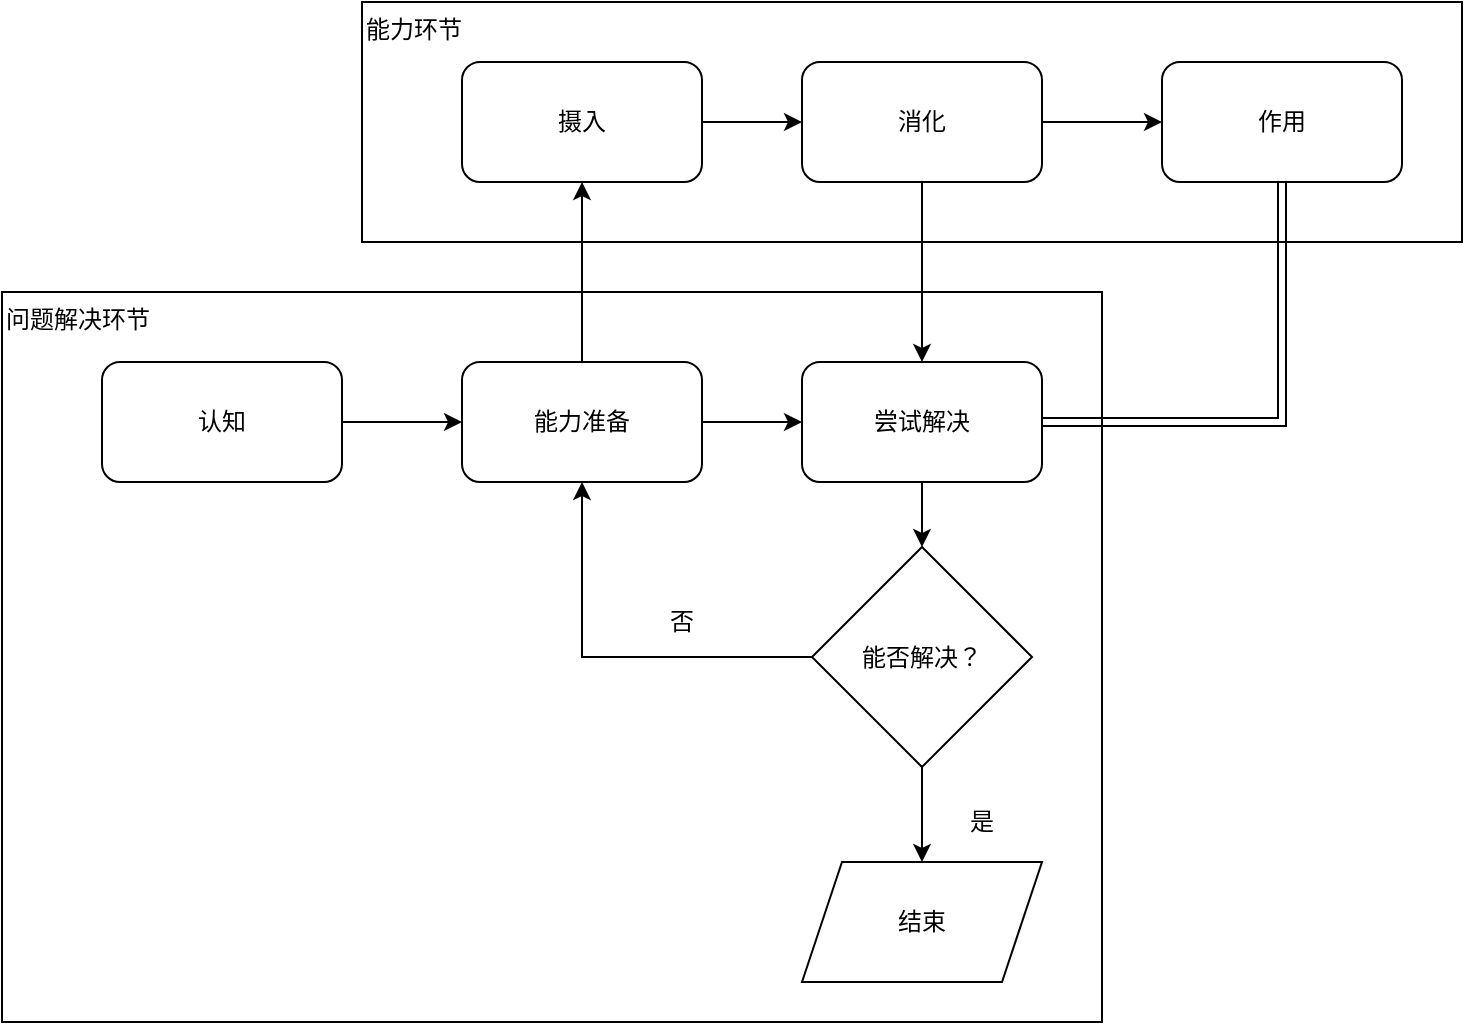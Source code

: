 <mxfile version="13.7.9" type="github">
  <diagram id="uEF08oMdAxQOUfXcBryF" name="Page-1">
    <mxGraphModel dx="1021" dy="529" grid="1" gridSize="10" guides="1" tooltips="1" connect="1" arrows="1" fold="1" page="1" pageScale="1" pageWidth="827" pageHeight="1169" math="0" shadow="0">
      <root>
        <mxCell id="0" />
        <mxCell id="1" parent="0" />
        <mxCell id="IiR49pN4byI8YeOL9Al6-10" value="问题解决环节" style="rounded=0;whiteSpace=wrap;html=1;align=left;verticalAlign=top;" vertex="1" parent="1">
          <mxGeometry x="60" y="215" width="550" height="365" as="geometry" />
        </mxCell>
        <mxCell id="IiR49pN4byI8YeOL9Al6-9" value="能力环节" style="rounded=0;whiteSpace=wrap;html=1;align=left;verticalAlign=top;" vertex="1" parent="1">
          <mxGeometry x="240" y="70" width="550" height="120" as="geometry" />
        </mxCell>
        <mxCell id="IiR49pN4byI8YeOL9Al6-3" style="edgeStyle=orthogonalEdgeStyle;rounded=0;orthogonalLoop=1;jettySize=auto;html=1;" edge="1" parent="1" source="IiR49pN4byI8YeOL9Al6-1" target="IiR49pN4byI8YeOL9Al6-2">
          <mxGeometry relative="1" as="geometry" />
        </mxCell>
        <mxCell id="IiR49pN4byI8YeOL9Al6-1" value="认知" style="rounded=1;whiteSpace=wrap;html=1;" vertex="1" parent="1">
          <mxGeometry x="110" y="250" width="120" height="60" as="geometry" />
        </mxCell>
        <mxCell id="IiR49pN4byI8YeOL9Al6-5" value="" style="edgeStyle=orthogonalEdgeStyle;rounded=0;orthogonalLoop=1;jettySize=auto;html=1;" edge="1" parent="1" source="IiR49pN4byI8YeOL9Al6-2" target="IiR49pN4byI8YeOL9Al6-4">
          <mxGeometry relative="1" as="geometry" />
        </mxCell>
        <mxCell id="IiR49pN4byI8YeOL9Al6-11" style="edgeStyle=orthogonalEdgeStyle;rounded=0;orthogonalLoop=1;jettySize=auto;html=1;entryX=0.5;entryY=1;entryDx=0;entryDy=0;" edge="1" parent="1" source="IiR49pN4byI8YeOL9Al6-2" target="IiR49pN4byI8YeOL9Al6-6">
          <mxGeometry relative="1" as="geometry" />
        </mxCell>
        <mxCell id="IiR49pN4byI8YeOL9Al6-2" value="能力准备" style="rounded=1;whiteSpace=wrap;html=1;" vertex="1" parent="1">
          <mxGeometry x="290" y="250" width="120" height="60" as="geometry" />
        </mxCell>
        <mxCell id="IiR49pN4byI8YeOL9Al6-18" value="" style="edgeStyle=orthogonalEdgeStyle;rounded=0;orthogonalLoop=1;jettySize=auto;html=1;" edge="1" parent="1" source="IiR49pN4byI8YeOL9Al6-4" target="IiR49pN4byI8YeOL9Al6-17">
          <mxGeometry relative="1" as="geometry" />
        </mxCell>
        <mxCell id="IiR49pN4byI8YeOL9Al6-4" value="尝试解决" style="rounded=1;whiteSpace=wrap;html=1;" vertex="1" parent="1">
          <mxGeometry x="460" y="250" width="120" height="60" as="geometry" />
        </mxCell>
        <mxCell id="IiR49pN4byI8YeOL9Al6-12" value="" style="edgeStyle=orthogonalEdgeStyle;rounded=0;orthogonalLoop=1;jettySize=auto;html=1;" edge="1" parent="1" source="IiR49pN4byI8YeOL9Al6-6" target="IiR49pN4byI8YeOL9Al6-7">
          <mxGeometry relative="1" as="geometry" />
        </mxCell>
        <mxCell id="IiR49pN4byI8YeOL9Al6-6" value="摄入" style="rounded=1;whiteSpace=wrap;html=1;" vertex="1" parent="1">
          <mxGeometry x="290" y="100" width="120" height="60" as="geometry" />
        </mxCell>
        <mxCell id="IiR49pN4byI8YeOL9Al6-13" value="" style="edgeStyle=orthogonalEdgeStyle;rounded=0;orthogonalLoop=1;jettySize=auto;html=1;" edge="1" parent="1" source="IiR49pN4byI8YeOL9Al6-7" target="IiR49pN4byI8YeOL9Al6-8">
          <mxGeometry relative="1" as="geometry" />
        </mxCell>
        <mxCell id="IiR49pN4byI8YeOL9Al6-15" style="edgeStyle=orthogonalEdgeStyle;rounded=0;orthogonalLoop=1;jettySize=auto;html=1;" edge="1" parent="1" source="IiR49pN4byI8YeOL9Al6-7" target="IiR49pN4byI8YeOL9Al6-4">
          <mxGeometry relative="1" as="geometry" />
        </mxCell>
        <mxCell id="IiR49pN4byI8YeOL9Al6-7" value="消化" style="rounded=1;whiteSpace=wrap;html=1;" vertex="1" parent="1">
          <mxGeometry x="460" y="100" width="120" height="60" as="geometry" />
        </mxCell>
        <mxCell id="IiR49pN4byI8YeOL9Al6-16" style="edgeStyle=orthogonalEdgeStyle;rounded=0;orthogonalLoop=1;jettySize=auto;html=1;entryX=1;entryY=0.5;entryDx=0;entryDy=0;shape=link;" edge="1" parent="1" source="IiR49pN4byI8YeOL9Al6-8" target="IiR49pN4byI8YeOL9Al6-4">
          <mxGeometry relative="1" as="geometry">
            <Array as="points">
              <mxPoint x="700" y="280" />
            </Array>
          </mxGeometry>
        </mxCell>
        <mxCell id="IiR49pN4byI8YeOL9Al6-8" value="作用" style="rounded=1;whiteSpace=wrap;html=1;" vertex="1" parent="1">
          <mxGeometry x="640" y="100" width="120" height="60" as="geometry" />
        </mxCell>
        <mxCell id="IiR49pN4byI8YeOL9Al6-20" style="edgeStyle=orthogonalEdgeStyle;rounded=0;orthogonalLoop=1;jettySize=auto;html=1;" edge="1" parent="1" source="IiR49pN4byI8YeOL9Al6-17">
          <mxGeometry relative="1" as="geometry">
            <mxPoint x="520" y="500" as="targetPoint" />
          </mxGeometry>
        </mxCell>
        <mxCell id="IiR49pN4byI8YeOL9Al6-23" style="edgeStyle=orthogonalEdgeStyle;rounded=0;orthogonalLoop=1;jettySize=auto;html=1;entryX=0.5;entryY=1;entryDx=0;entryDy=0;" edge="1" parent="1" source="IiR49pN4byI8YeOL9Al6-17" target="IiR49pN4byI8YeOL9Al6-2">
          <mxGeometry relative="1" as="geometry" />
        </mxCell>
        <mxCell id="IiR49pN4byI8YeOL9Al6-17" value="能否解决？" style="rhombus;whiteSpace=wrap;html=1;align=center;" vertex="1" parent="1">
          <mxGeometry x="465" y="342.5" width="110" height="110" as="geometry" />
        </mxCell>
        <mxCell id="IiR49pN4byI8YeOL9Al6-21" value="结束" style="shape=parallelogram;perimeter=parallelogramPerimeter;whiteSpace=wrap;html=1;fixedSize=1;align=center;" vertex="1" parent="1">
          <mxGeometry x="460" y="500" width="120" height="60" as="geometry" />
        </mxCell>
        <mxCell id="IiR49pN4byI8YeOL9Al6-22" value="是" style="text;html=1;strokeColor=none;fillColor=none;align=center;verticalAlign=middle;whiteSpace=wrap;rounded=0;" vertex="1" parent="1">
          <mxGeometry x="530" y="470" width="40" height="20" as="geometry" />
        </mxCell>
        <mxCell id="IiR49pN4byI8YeOL9Al6-24" value="否" style="text;html=1;strokeColor=none;fillColor=none;align=center;verticalAlign=middle;whiteSpace=wrap;rounded=0;" vertex="1" parent="1">
          <mxGeometry x="380" y="370" width="40" height="20" as="geometry" />
        </mxCell>
      </root>
    </mxGraphModel>
  </diagram>
</mxfile>
